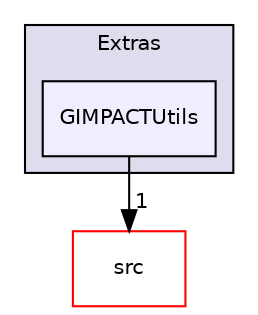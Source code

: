 digraph "bullet/bullet-2.82-r2704/Extras/GIMPACTUtils" {
  compound=true
  node [ fontsize="10", fontname="Helvetica"];
  edge [ labelfontsize="10", labelfontname="Helvetica"];
  subgraph clusterdir_37ce13f4fb998c871c8fd54d656f12bb {
    graph [ bgcolor="#ddddee", pencolor="black", label="Extras" fontname="Helvetica", fontsize="10", URL="dir_37ce13f4fb998c871c8fd54d656f12bb.html"]
  dir_2071a184d506796636e9ab58de678d14 [shape=box, label="GIMPACTUtils", style="filled", fillcolor="#eeeeff", pencolor="black", URL="dir_2071a184d506796636e9ab58de678d14.html"];
  }
  dir_68d7f8ba1985e704f0f5f20dc6f517a7 [shape=box label="src" fillcolor="white" style="filled" color="red" URL="dir_68d7f8ba1985e704f0f5f20dc6f517a7.html"];
  dir_2071a184d506796636e9ab58de678d14->dir_68d7f8ba1985e704f0f5f20dc6f517a7 [headlabel="1", labeldistance=1.5 headhref="dir_000265_000296.html"];
}
